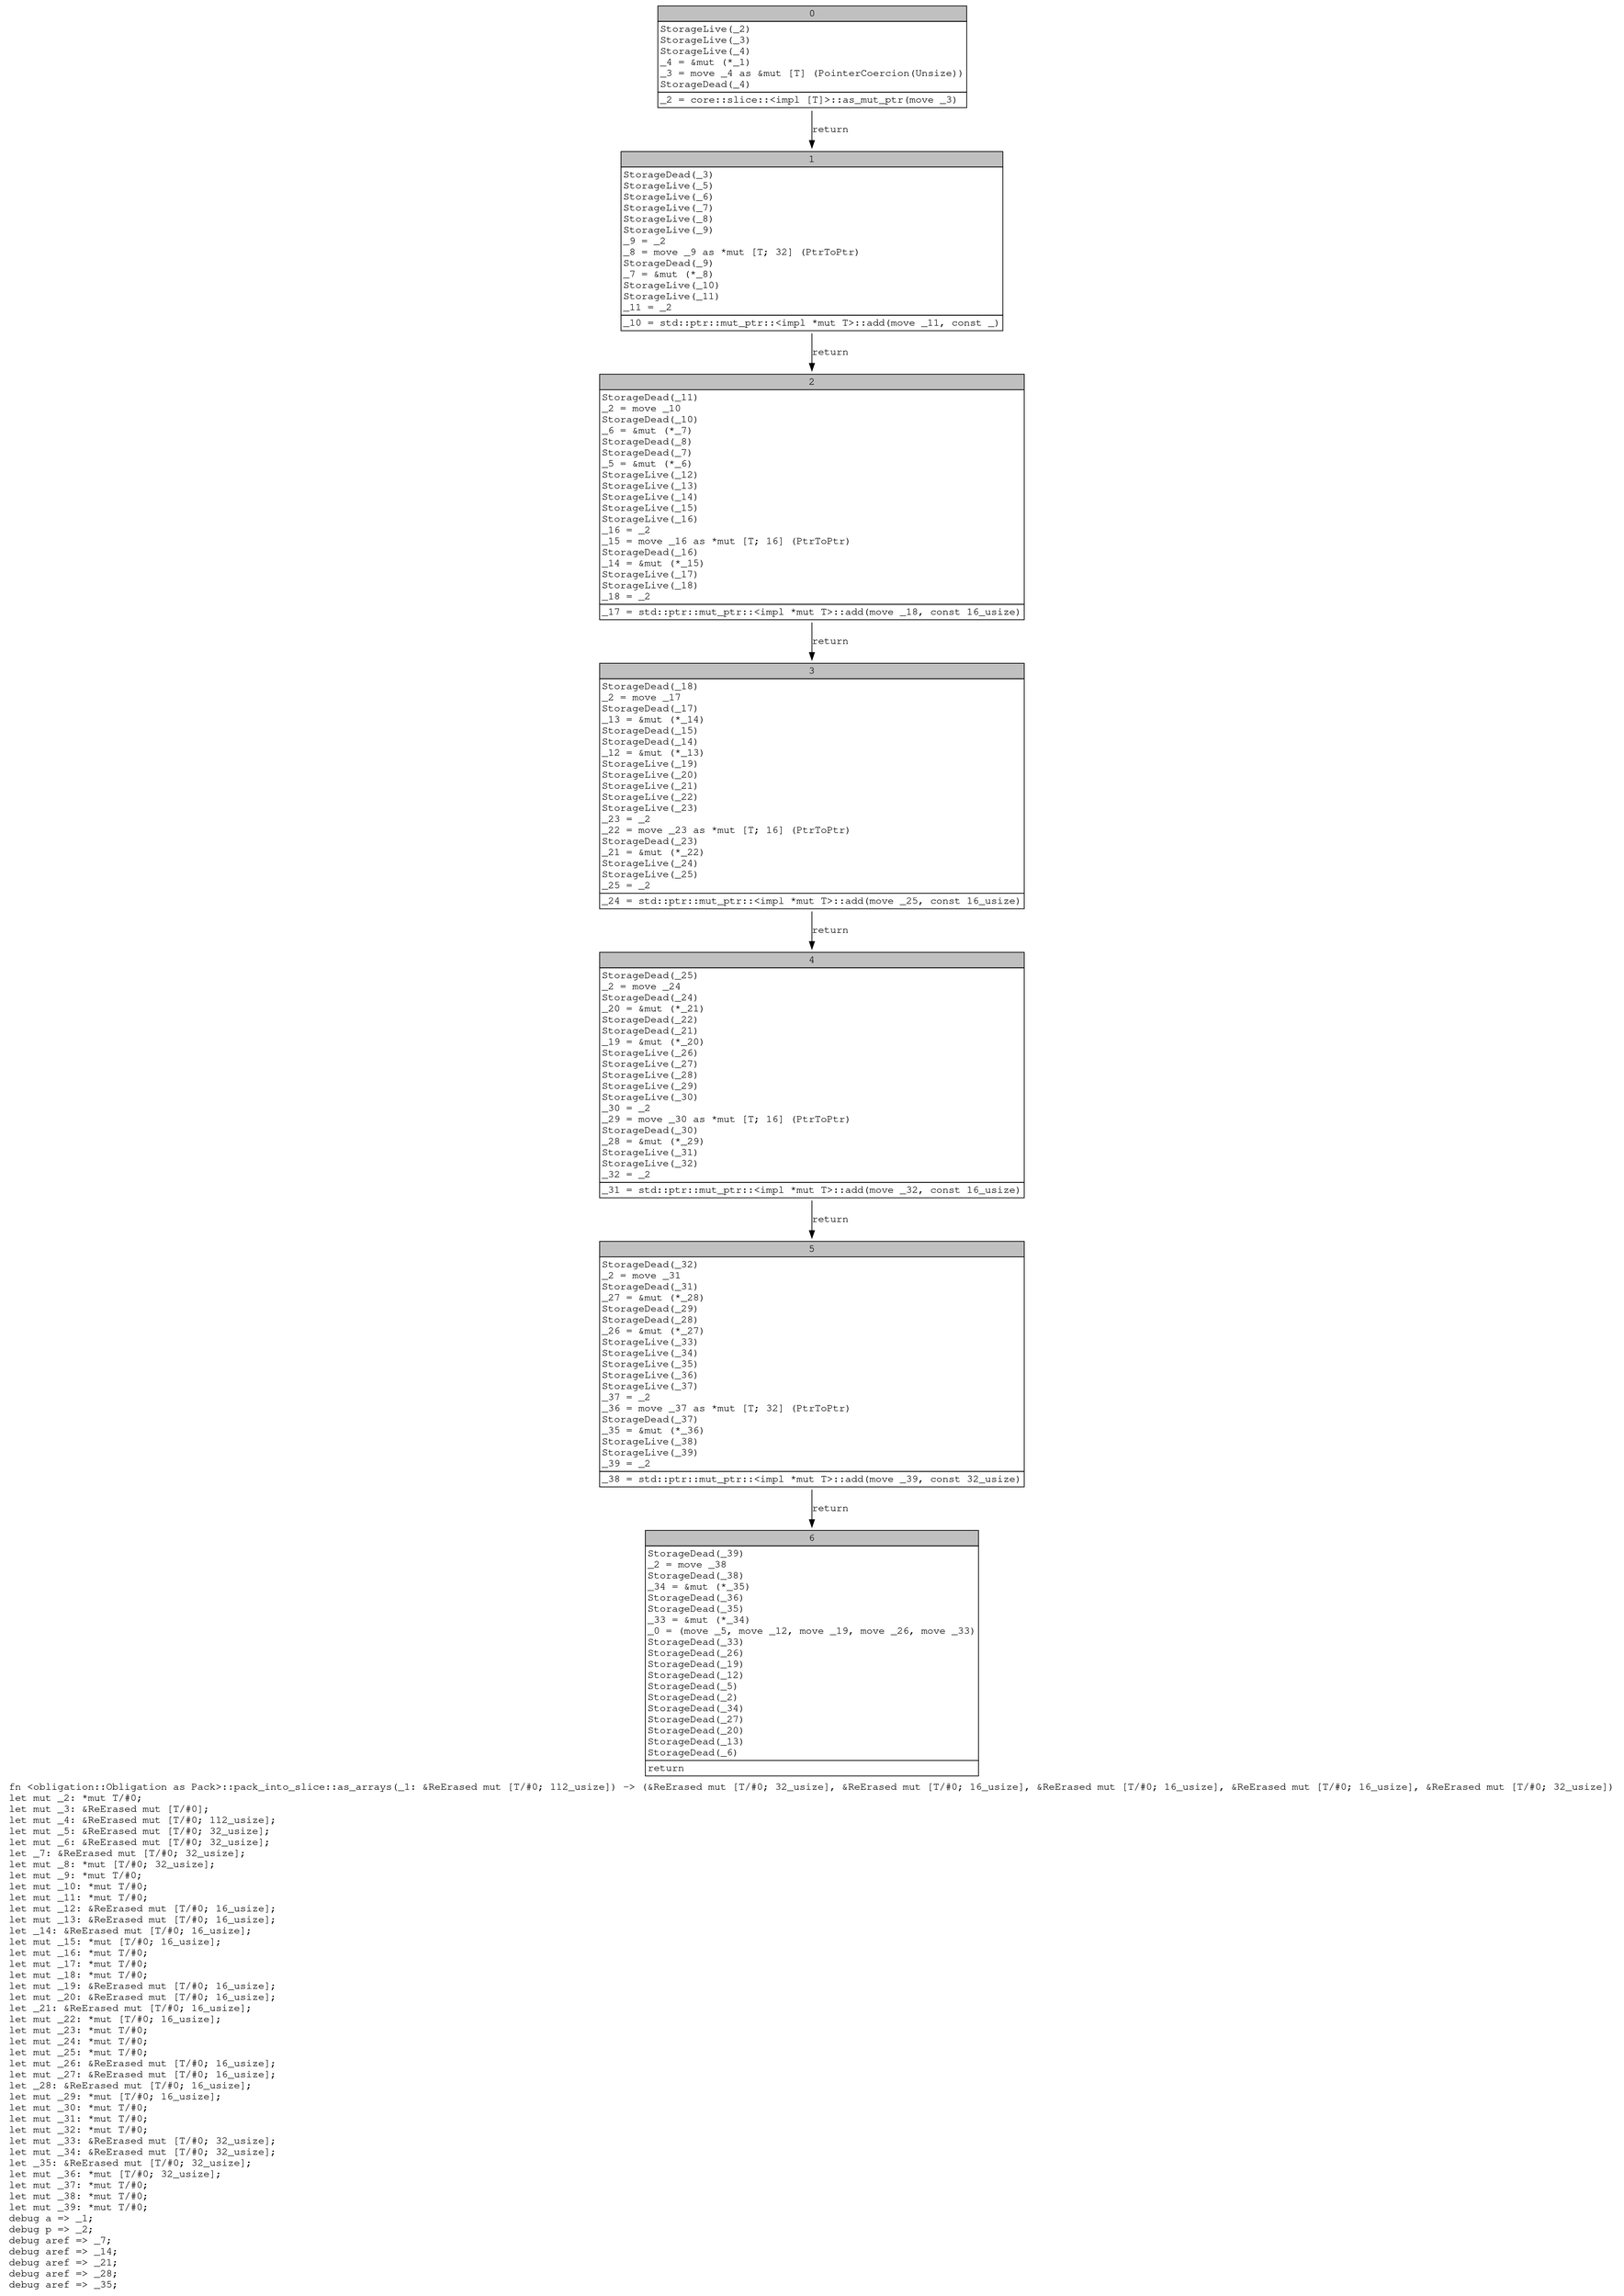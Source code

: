 digraph Mir_0_2094 {
    graph [fontname="Courier, monospace"];
    node [fontname="Courier, monospace"];
    edge [fontname="Courier, monospace"];
    label=<fn &lt;obligation::Obligation as Pack&gt;::pack_into_slice::as_arrays(_1: &amp;ReErased mut [T/#0; 112_usize]) -&gt; (&amp;ReErased mut [T/#0; 32_usize], &amp;ReErased mut [T/#0; 16_usize], &amp;ReErased mut [T/#0; 16_usize], &amp;ReErased mut [T/#0; 16_usize], &amp;ReErased mut [T/#0; 32_usize])<br align="left"/>let mut _2: *mut T/#0;<br align="left"/>let mut _3: &amp;ReErased mut [T/#0];<br align="left"/>let mut _4: &amp;ReErased mut [T/#0; 112_usize];<br align="left"/>let mut _5: &amp;ReErased mut [T/#0; 32_usize];<br align="left"/>let mut _6: &amp;ReErased mut [T/#0; 32_usize];<br align="left"/>let _7: &amp;ReErased mut [T/#0; 32_usize];<br align="left"/>let mut _8: *mut [T/#0; 32_usize];<br align="left"/>let mut _9: *mut T/#0;<br align="left"/>let mut _10: *mut T/#0;<br align="left"/>let mut _11: *mut T/#0;<br align="left"/>let mut _12: &amp;ReErased mut [T/#0; 16_usize];<br align="left"/>let mut _13: &amp;ReErased mut [T/#0; 16_usize];<br align="left"/>let _14: &amp;ReErased mut [T/#0; 16_usize];<br align="left"/>let mut _15: *mut [T/#0; 16_usize];<br align="left"/>let mut _16: *mut T/#0;<br align="left"/>let mut _17: *mut T/#0;<br align="left"/>let mut _18: *mut T/#0;<br align="left"/>let mut _19: &amp;ReErased mut [T/#0; 16_usize];<br align="left"/>let mut _20: &amp;ReErased mut [T/#0; 16_usize];<br align="left"/>let _21: &amp;ReErased mut [T/#0; 16_usize];<br align="left"/>let mut _22: *mut [T/#0; 16_usize];<br align="left"/>let mut _23: *mut T/#0;<br align="left"/>let mut _24: *mut T/#0;<br align="left"/>let mut _25: *mut T/#0;<br align="left"/>let mut _26: &amp;ReErased mut [T/#0; 16_usize];<br align="left"/>let mut _27: &amp;ReErased mut [T/#0; 16_usize];<br align="left"/>let _28: &amp;ReErased mut [T/#0; 16_usize];<br align="left"/>let mut _29: *mut [T/#0; 16_usize];<br align="left"/>let mut _30: *mut T/#0;<br align="left"/>let mut _31: *mut T/#0;<br align="left"/>let mut _32: *mut T/#0;<br align="left"/>let mut _33: &amp;ReErased mut [T/#0; 32_usize];<br align="left"/>let mut _34: &amp;ReErased mut [T/#0; 32_usize];<br align="left"/>let _35: &amp;ReErased mut [T/#0; 32_usize];<br align="left"/>let mut _36: *mut [T/#0; 32_usize];<br align="left"/>let mut _37: *mut T/#0;<br align="left"/>let mut _38: *mut T/#0;<br align="left"/>let mut _39: *mut T/#0;<br align="left"/>debug a =&gt; _1;<br align="left"/>debug p =&gt; _2;<br align="left"/>debug aref =&gt; _7;<br align="left"/>debug aref =&gt; _14;<br align="left"/>debug aref =&gt; _21;<br align="left"/>debug aref =&gt; _28;<br align="left"/>debug aref =&gt; _35;<br align="left"/>>;
    bb0__0_2094 [shape="none", label=<<table border="0" cellborder="1" cellspacing="0"><tr><td bgcolor="gray" align="center" colspan="1">0</td></tr><tr><td align="left" balign="left">StorageLive(_2)<br/>StorageLive(_3)<br/>StorageLive(_4)<br/>_4 = &amp;mut (*_1)<br/>_3 = move _4 as &amp;mut [T] (PointerCoercion(Unsize))<br/>StorageDead(_4)<br/></td></tr><tr><td align="left">_2 = core::slice::&lt;impl [T]&gt;::as_mut_ptr(move _3)</td></tr></table>>];
    bb1__0_2094 [shape="none", label=<<table border="0" cellborder="1" cellspacing="0"><tr><td bgcolor="gray" align="center" colspan="1">1</td></tr><tr><td align="left" balign="left">StorageDead(_3)<br/>StorageLive(_5)<br/>StorageLive(_6)<br/>StorageLive(_7)<br/>StorageLive(_8)<br/>StorageLive(_9)<br/>_9 = _2<br/>_8 = move _9 as *mut [T; 32] (PtrToPtr)<br/>StorageDead(_9)<br/>_7 = &amp;mut (*_8)<br/>StorageLive(_10)<br/>StorageLive(_11)<br/>_11 = _2<br/></td></tr><tr><td align="left">_10 = std::ptr::mut_ptr::&lt;impl *mut T&gt;::add(move _11, const _)</td></tr></table>>];
    bb2__0_2094 [shape="none", label=<<table border="0" cellborder="1" cellspacing="0"><tr><td bgcolor="gray" align="center" colspan="1">2</td></tr><tr><td align="left" balign="left">StorageDead(_11)<br/>_2 = move _10<br/>StorageDead(_10)<br/>_6 = &amp;mut (*_7)<br/>StorageDead(_8)<br/>StorageDead(_7)<br/>_5 = &amp;mut (*_6)<br/>StorageLive(_12)<br/>StorageLive(_13)<br/>StorageLive(_14)<br/>StorageLive(_15)<br/>StorageLive(_16)<br/>_16 = _2<br/>_15 = move _16 as *mut [T; 16] (PtrToPtr)<br/>StorageDead(_16)<br/>_14 = &amp;mut (*_15)<br/>StorageLive(_17)<br/>StorageLive(_18)<br/>_18 = _2<br/></td></tr><tr><td align="left">_17 = std::ptr::mut_ptr::&lt;impl *mut T&gt;::add(move _18, const 16_usize)</td></tr></table>>];
    bb3__0_2094 [shape="none", label=<<table border="0" cellborder="1" cellspacing="0"><tr><td bgcolor="gray" align="center" colspan="1">3</td></tr><tr><td align="left" balign="left">StorageDead(_18)<br/>_2 = move _17<br/>StorageDead(_17)<br/>_13 = &amp;mut (*_14)<br/>StorageDead(_15)<br/>StorageDead(_14)<br/>_12 = &amp;mut (*_13)<br/>StorageLive(_19)<br/>StorageLive(_20)<br/>StorageLive(_21)<br/>StorageLive(_22)<br/>StorageLive(_23)<br/>_23 = _2<br/>_22 = move _23 as *mut [T; 16] (PtrToPtr)<br/>StorageDead(_23)<br/>_21 = &amp;mut (*_22)<br/>StorageLive(_24)<br/>StorageLive(_25)<br/>_25 = _2<br/></td></tr><tr><td align="left">_24 = std::ptr::mut_ptr::&lt;impl *mut T&gt;::add(move _25, const 16_usize)</td></tr></table>>];
    bb4__0_2094 [shape="none", label=<<table border="0" cellborder="1" cellspacing="0"><tr><td bgcolor="gray" align="center" colspan="1">4</td></tr><tr><td align="left" balign="left">StorageDead(_25)<br/>_2 = move _24<br/>StorageDead(_24)<br/>_20 = &amp;mut (*_21)<br/>StorageDead(_22)<br/>StorageDead(_21)<br/>_19 = &amp;mut (*_20)<br/>StorageLive(_26)<br/>StorageLive(_27)<br/>StorageLive(_28)<br/>StorageLive(_29)<br/>StorageLive(_30)<br/>_30 = _2<br/>_29 = move _30 as *mut [T; 16] (PtrToPtr)<br/>StorageDead(_30)<br/>_28 = &amp;mut (*_29)<br/>StorageLive(_31)<br/>StorageLive(_32)<br/>_32 = _2<br/></td></tr><tr><td align="left">_31 = std::ptr::mut_ptr::&lt;impl *mut T&gt;::add(move _32, const 16_usize)</td></tr></table>>];
    bb5__0_2094 [shape="none", label=<<table border="0" cellborder="1" cellspacing="0"><tr><td bgcolor="gray" align="center" colspan="1">5</td></tr><tr><td align="left" balign="left">StorageDead(_32)<br/>_2 = move _31<br/>StorageDead(_31)<br/>_27 = &amp;mut (*_28)<br/>StorageDead(_29)<br/>StorageDead(_28)<br/>_26 = &amp;mut (*_27)<br/>StorageLive(_33)<br/>StorageLive(_34)<br/>StorageLive(_35)<br/>StorageLive(_36)<br/>StorageLive(_37)<br/>_37 = _2<br/>_36 = move _37 as *mut [T; 32] (PtrToPtr)<br/>StorageDead(_37)<br/>_35 = &amp;mut (*_36)<br/>StorageLive(_38)<br/>StorageLive(_39)<br/>_39 = _2<br/></td></tr><tr><td align="left">_38 = std::ptr::mut_ptr::&lt;impl *mut T&gt;::add(move _39, const 32_usize)</td></tr></table>>];
    bb6__0_2094 [shape="none", label=<<table border="0" cellborder="1" cellspacing="0"><tr><td bgcolor="gray" align="center" colspan="1">6</td></tr><tr><td align="left" balign="left">StorageDead(_39)<br/>_2 = move _38<br/>StorageDead(_38)<br/>_34 = &amp;mut (*_35)<br/>StorageDead(_36)<br/>StorageDead(_35)<br/>_33 = &amp;mut (*_34)<br/>_0 = (move _5, move _12, move _19, move _26, move _33)<br/>StorageDead(_33)<br/>StorageDead(_26)<br/>StorageDead(_19)<br/>StorageDead(_12)<br/>StorageDead(_5)<br/>StorageDead(_2)<br/>StorageDead(_34)<br/>StorageDead(_27)<br/>StorageDead(_20)<br/>StorageDead(_13)<br/>StorageDead(_6)<br/></td></tr><tr><td align="left">return</td></tr></table>>];
    bb0__0_2094 -> bb1__0_2094 [label="return"];
    bb1__0_2094 -> bb2__0_2094 [label="return"];
    bb2__0_2094 -> bb3__0_2094 [label="return"];
    bb3__0_2094 -> bb4__0_2094 [label="return"];
    bb4__0_2094 -> bb5__0_2094 [label="return"];
    bb5__0_2094 -> bb6__0_2094 [label="return"];
}
